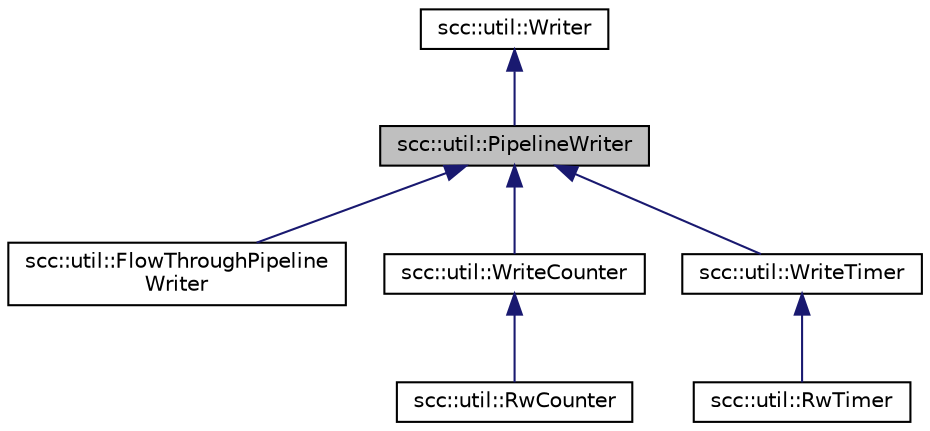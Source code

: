digraph "scc::util::PipelineWriter"
{
 // LATEX_PDF_SIZE
  edge [fontname="Helvetica",fontsize="10",labelfontname="Helvetica",labelfontsize="10"];
  node [fontname="Helvetica",fontsize="10",shape=record];
  Node1 [label="scc::util::PipelineWriter",height=0.2,width=0.4,color="black", fillcolor="grey75", style="filled", fontcolor="black",tooltip="Pipeline writer to carry out processing in a pipeline (chain of writers)."];
  Node2 -> Node1 [dir="back",color="midnightblue",fontsize="10",style="solid",fontname="Helvetica"];
  Node2 [label="scc::util::Writer",height=0.2,width=0.4,color="black", fillcolor="white", style="filled",URL="$dc/d91/structscc_1_1util_1_1Writer.html",tooltip="Interface class for objects which can be written."];
  Node1 -> Node3 [dir="back",color="midnightblue",fontsize="10",style="solid",fontname="Helvetica"];
  Node3 [label="scc::util::FlowThroughPipeline\lWriter",height=0.2,width=0.4,color="black", fillcolor="white", style="filled",URL="$d0/d70/structscc_1_1util_1_1FlowThroughPipelineWriter.html",tooltip="Pipeline writer which flows through all data."];
  Node1 -> Node4 [dir="back",color="midnightblue",fontsize="10",style="solid",fontname="Helvetica"];
  Node4 [label="scc::util::WriteCounter",height=0.2,width=0.4,color="black", fillcolor="white", style="filled",URL="$d3/d24/classscc_1_1util_1_1WriteCounter.html",tooltip="Adds byte count to a write stream."];
  Node4 -> Node5 [dir="back",color="midnightblue",fontsize="10",style="solid",fontname="Helvetica"];
  Node5 [label="scc::util::RwCounter",height=0.2,width=0.4,color="black", fillcolor="white", style="filled",URL="$d2/dc0/classscc_1_1util_1_1RwCounter.html",tooltip="Adds byte count to a read/write stream."];
  Node1 -> Node6 [dir="back",color="midnightblue",fontsize="10",style="solid",fontname="Helvetica"];
  Node6 [label="scc::util::WriteTimer",height=0.2,width=0.4,color="black", fillcolor="white", style="filled",URL="$dc/df3/classscc_1_1util_1_1WriteTimer.html",tooltip="Adds timer to a write stream."];
  Node6 -> Node7 [dir="back",color="midnightblue",fontsize="10",style="solid",fontname="Helvetica"];
  Node7 [label="scc::util::RwTimer",height=0.2,width=0.4,color="black", fillcolor="white", style="filled",URL="$d5/d17/classscc_1_1util_1_1RwTimer.html",tooltip="Adds byte count to a read/write stream."];
}
